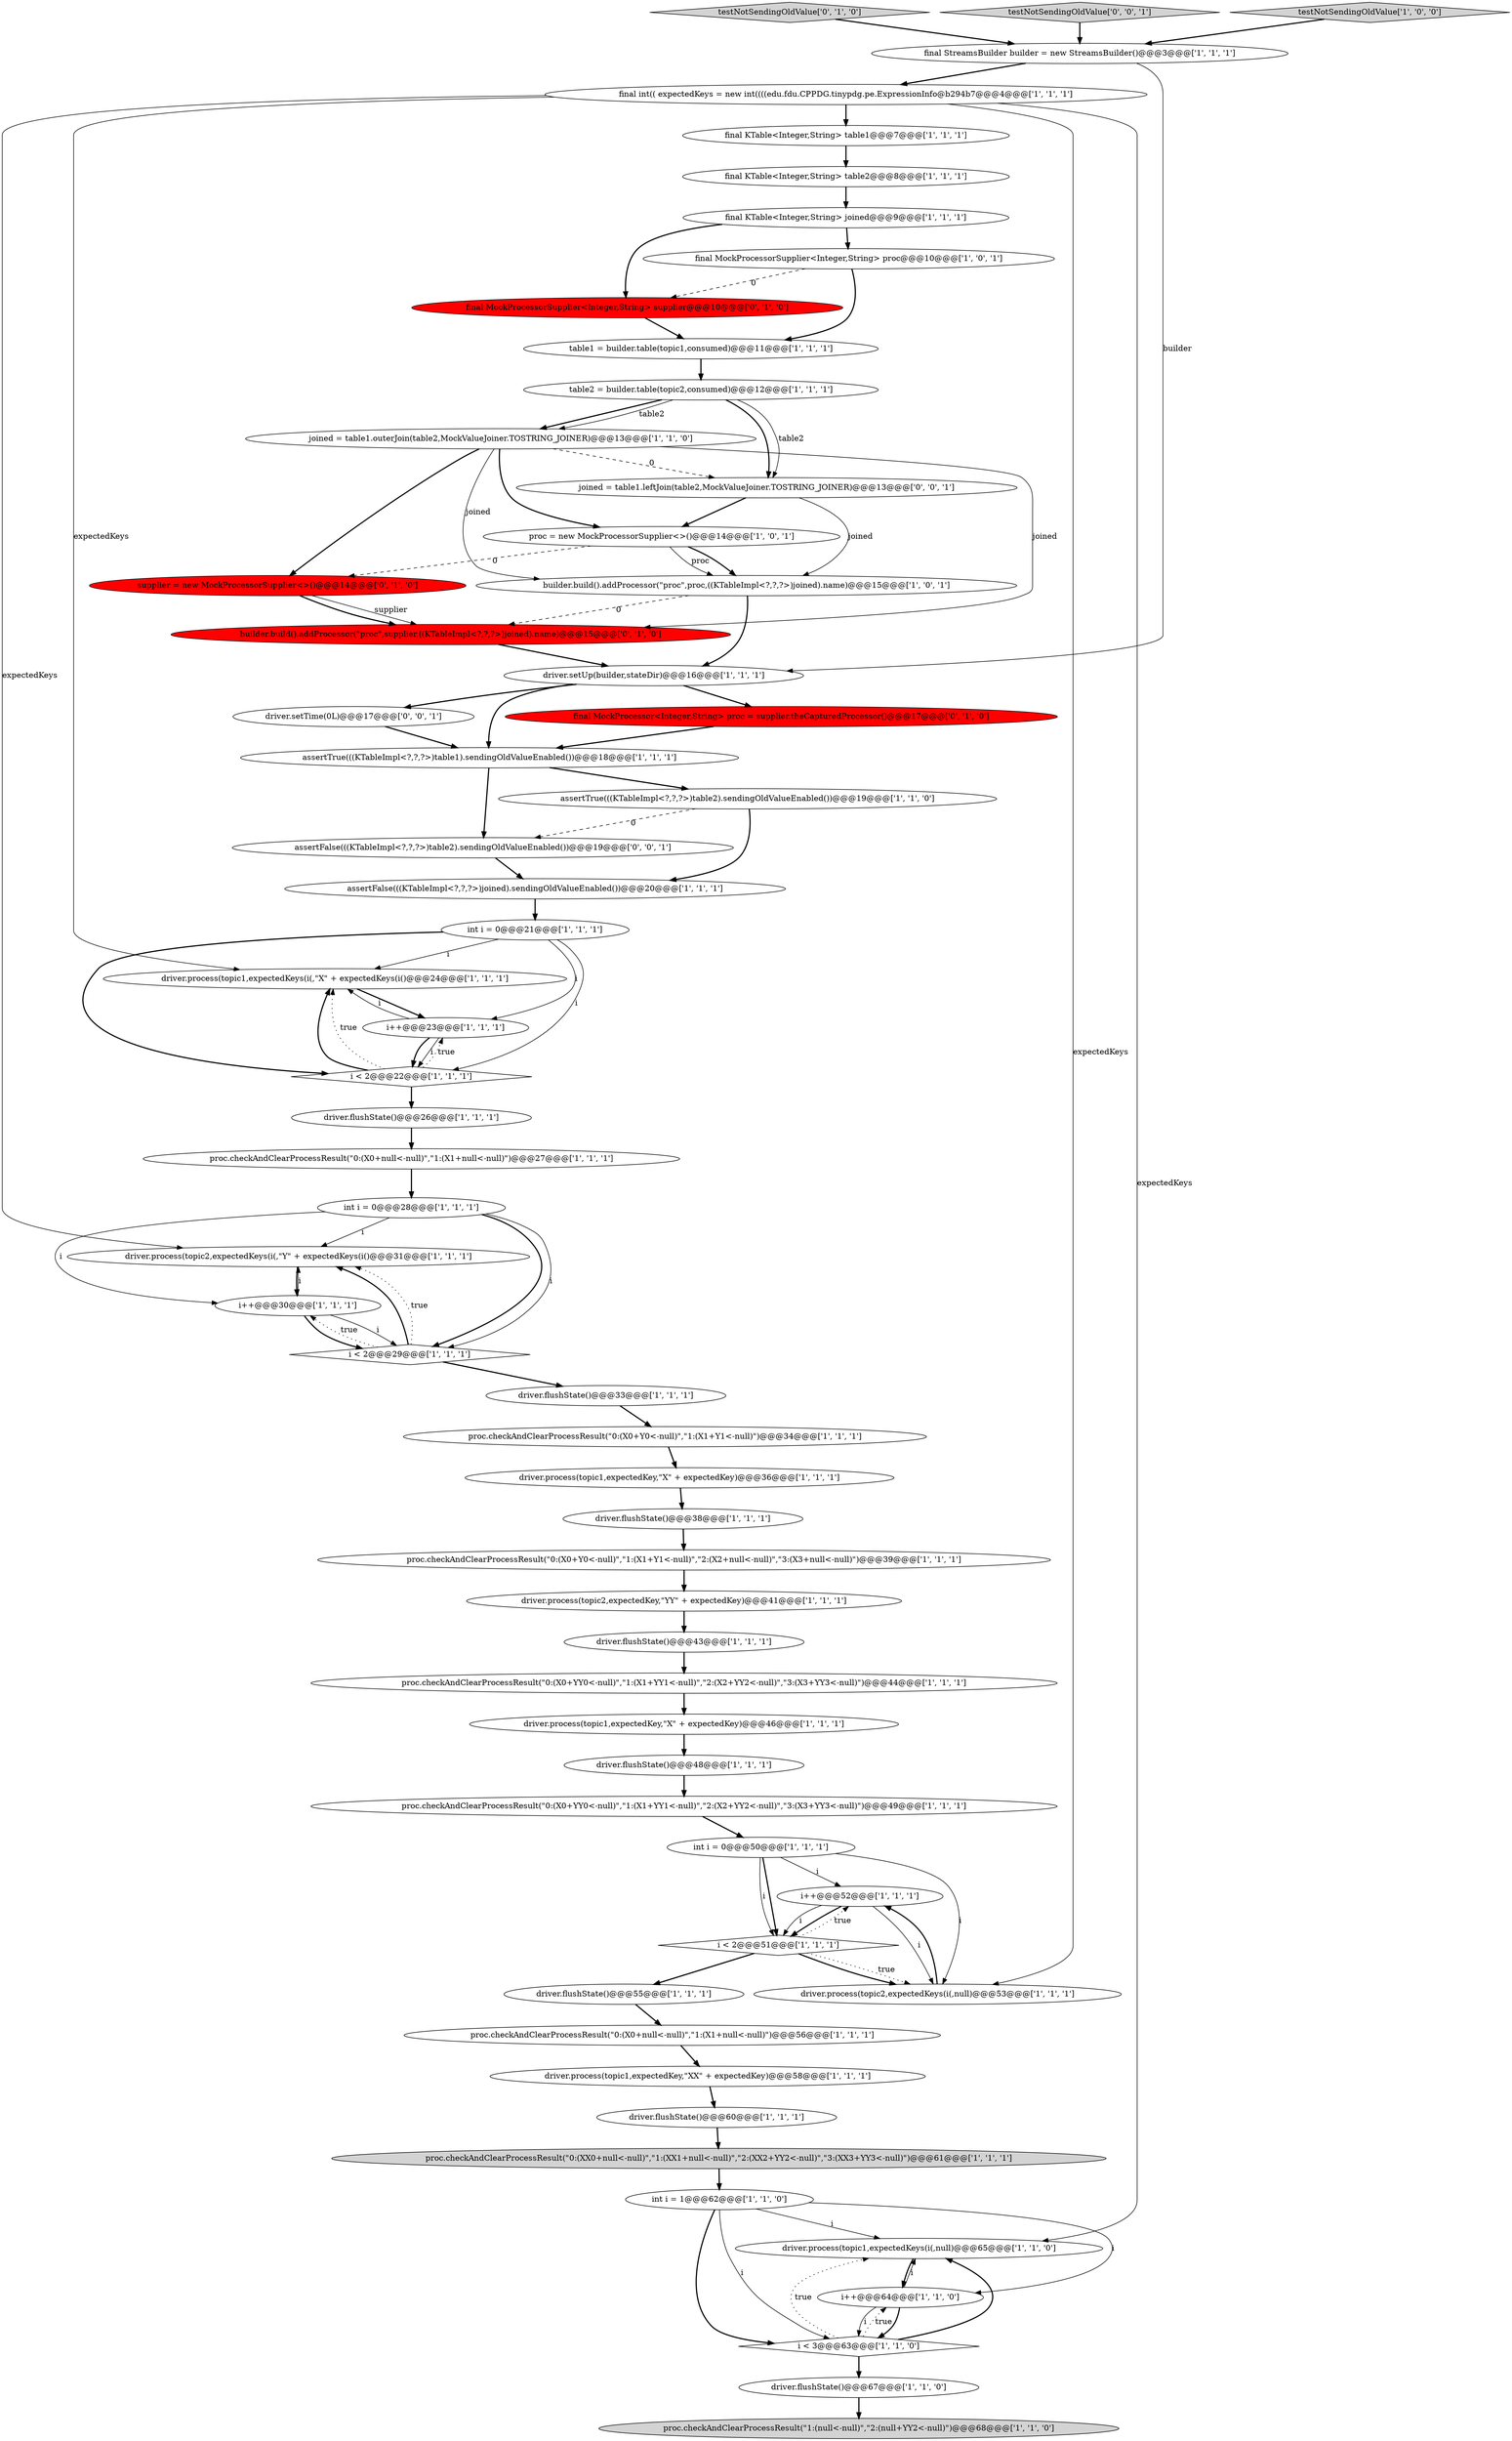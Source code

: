 digraph {
12 [style = filled, label = "driver.flushState()@@@26@@@['1', '1', '1']", fillcolor = white, shape = ellipse image = "AAA0AAABBB1BBB"];
22 [style = filled, label = "driver.process(topic1,expectedKeys(i(,null)@@@65@@@['1', '1', '0']", fillcolor = white, shape = ellipse image = "AAA0AAABBB1BBB"];
20 [style = filled, label = "proc.checkAndClearProcessResult(\"0:(XX0+null<-null)\",\"1:(XX1+null<-null)\",\"2:(XX2+YY2<-null)\",\"3:(XX3+YY3<-null)\")@@@61@@@['1', '1', '1']", fillcolor = lightgray, shape = ellipse image = "AAA0AAABBB1BBB"];
9 [style = filled, label = "table2 = builder.table(topic2,consumed)@@@12@@@['1', '1', '1']", fillcolor = white, shape = ellipse image = "AAA0AAABBB1BBB"];
29 [style = filled, label = "driver.flushState()@@@43@@@['1', '1', '1']", fillcolor = white, shape = ellipse image = "AAA0AAABBB1BBB"];
5 [style = filled, label = "assertTrue(((KTableImpl<?,?,?>)table1).sendingOldValueEnabled())@@@18@@@['1', '1', '1']", fillcolor = white, shape = ellipse image = "AAA0AAABBB1BBB"];
27 [style = filled, label = "joined = table1.outerJoin(table2,MockValueJoiner.TOSTRING_JOINER)@@@13@@@['1', '1', '0']", fillcolor = white, shape = ellipse image = "AAA0AAABBB1BBB"];
44 [style = filled, label = "i++@@@23@@@['1', '1', '1']", fillcolor = white, shape = ellipse image = "AAA0AAABBB1BBB"];
33 [style = filled, label = "final StreamsBuilder builder = new StreamsBuilder()@@@3@@@['1', '1', '1']", fillcolor = white, shape = ellipse image = "AAA0AAABBB1BBB"];
54 [style = filled, label = "testNotSendingOldValue['0', '1', '0']", fillcolor = lightgray, shape = diamond image = "AAA0AAABBB2BBB"];
3 [style = filled, label = "final KTable<Integer,String> joined@@@9@@@['1', '1', '1']", fillcolor = white, shape = ellipse image = "AAA0AAABBB1BBB"];
56 [style = filled, label = "builder.build().addProcessor(\"proc\",supplier,((KTableImpl<?,?,?>)joined).name)@@@15@@@['0', '1', '0']", fillcolor = red, shape = ellipse image = "AAA1AAABBB2BBB"];
1 [style = filled, label = "i++@@@52@@@['1', '1', '1']", fillcolor = white, shape = ellipse image = "AAA0AAABBB1BBB"];
16 [style = filled, label = "driver.flushState()@@@60@@@['1', '1', '1']", fillcolor = white, shape = ellipse image = "AAA0AAABBB1BBB"];
32 [style = filled, label = "i < 2@@@51@@@['1', '1', '1']", fillcolor = white, shape = diamond image = "AAA0AAABBB1BBB"];
49 [style = filled, label = "i < 2@@@22@@@['1', '1', '1']", fillcolor = white, shape = diamond image = "AAA0AAABBB1BBB"];
23 [style = filled, label = "driver.process(topic1,expectedKeys(i(,\"X\" + expectedKeys(i()@@@24@@@['1', '1', '1']", fillcolor = white, shape = ellipse image = "AAA0AAABBB1BBB"];
30 [style = filled, label = "driver.setUp(builder,stateDir)@@@16@@@['1', '1', '1']", fillcolor = white, shape = ellipse image = "AAA0AAABBB1BBB"];
24 [style = filled, label = "proc.checkAndClearProcessResult(\"0:(X0+YY0<-null)\",\"1:(X1+YY1<-null)\",\"2:(X2+YY2<-null)\",\"3:(X3+YY3<-null)\")@@@44@@@['1', '1', '1']", fillcolor = white, shape = ellipse image = "AAA0AAABBB1BBB"];
35 [style = filled, label = "final KTable<Integer,String> table1@@@7@@@['1', '1', '1']", fillcolor = white, shape = ellipse image = "AAA0AAABBB1BBB"];
48 [style = filled, label = "driver.process(topic2,expectedKeys(i(,\"Y\" + expectedKeys(i()@@@31@@@['1', '1', '1']", fillcolor = white, shape = ellipse image = "AAA0AAABBB1BBB"];
51 [style = filled, label = "int i = 0@@@50@@@['1', '1', '1']", fillcolor = white, shape = ellipse image = "AAA0AAABBB1BBB"];
13 [style = filled, label = "driver.flushState()@@@67@@@['1', '1', '0']", fillcolor = white, shape = ellipse image = "AAA0AAABBB1BBB"];
43 [style = filled, label = "i++@@@64@@@['1', '1', '0']", fillcolor = white, shape = ellipse image = "AAA0AAABBB1BBB"];
58 [style = filled, label = "assertFalse(((KTableImpl<?,?,?>)table2).sendingOldValueEnabled())@@@19@@@['0', '0', '1']", fillcolor = white, shape = ellipse image = "AAA0AAABBB3BBB"];
50 [style = filled, label = "driver.process(topic2,expectedKey,\"YY\" + expectedKey)@@@41@@@['1', '1', '1']", fillcolor = white, shape = ellipse image = "AAA0AAABBB1BBB"];
2 [style = filled, label = "assertTrue(((KTableImpl<?,?,?>)table2).sendingOldValueEnabled())@@@19@@@['1', '1', '0']", fillcolor = white, shape = ellipse image = "AAA0AAABBB1BBB"];
36 [style = filled, label = "driver.flushState()@@@33@@@['1', '1', '1']", fillcolor = white, shape = ellipse image = "AAA0AAABBB1BBB"];
7 [style = filled, label = "table1 = builder.table(topic1,consumed)@@@11@@@['1', '1', '1']", fillcolor = white, shape = ellipse image = "AAA0AAABBB1BBB"];
15 [style = filled, label = "driver.process(topic1,expectedKey,\"X\" + expectedKey)@@@36@@@['1', '1', '1']", fillcolor = white, shape = ellipse image = "AAA0AAABBB1BBB"];
26 [style = filled, label = "driver.flushState()@@@48@@@['1', '1', '1']", fillcolor = white, shape = ellipse image = "AAA0AAABBB1BBB"];
39 [style = filled, label = "proc.checkAndClearProcessResult(\"0:(X0+Y0<-null)\",\"1:(X1+Y1<-null)\",\"2:(X2+null<-null)\",\"3:(X3+null<-null)\")@@@39@@@['1', '1', '1']", fillcolor = white, shape = ellipse image = "AAA0AAABBB1BBB"];
46 [style = filled, label = "final KTable<Integer,String> table2@@@8@@@['1', '1', '1']", fillcolor = white, shape = ellipse image = "AAA0AAABBB1BBB"];
53 [style = filled, label = "final MockProcessor<Integer,String> proc = supplier.theCapturedProcessor()@@@17@@@['0', '1', '0']", fillcolor = red, shape = ellipse image = "AAA1AAABBB2BBB"];
57 [style = filled, label = "testNotSendingOldValue['0', '0', '1']", fillcolor = lightgray, shape = diamond image = "AAA0AAABBB3BBB"];
11 [style = filled, label = "driver.process(topic1,expectedKey,\"X\" + expectedKey)@@@46@@@['1', '1', '1']", fillcolor = white, shape = ellipse image = "AAA0AAABBB1BBB"];
60 [style = filled, label = "joined = table1.leftJoin(table2,MockValueJoiner.TOSTRING_JOINER)@@@13@@@['0', '0', '1']", fillcolor = white, shape = ellipse image = "AAA0AAABBB3BBB"];
8 [style = filled, label = "assertFalse(((KTableImpl<?,?,?>)joined).sendingOldValueEnabled())@@@20@@@['1', '1', '1']", fillcolor = white, shape = ellipse image = "AAA0AAABBB1BBB"];
14 [style = filled, label = "proc.checkAndClearProcessResult(\"1:(null<-null)\",\"2:(null+YY2<-null)\")@@@68@@@['1', '1', '0']", fillcolor = lightgray, shape = ellipse image = "AAA0AAABBB1BBB"];
6 [style = filled, label = "proc.checkAndClearProcessResult(\"0:(X0+YY0<-null)\",\"1:(X1+YY1<-null)\",\"2:(X2+YY2<-null)\",\"3:(X3+YY3<-null)\")@@@49@@@['1', '1', '1']", fillcolor = white, shape = ellipse image = "AAA0AAABBB1BBB"];
55 [style = filled, label = "supplier = new MockProcessorSupplier<>()@@@14@@@['0', '1', '0']", fillcolor = red, shape = ellipse image = "AAA1AAABBB2BBB"];
45 [style = filled, label = "int i = 1@@@62@@@['1', '1', '0']", fillcolor = white, shape = ellipse image = "AAA0AAABBB1BBB"];
21 [style = filled, label = "int i = 0@@@28@@@['1', '1', '1']", fillcolor = white, shape = ellipse image = "AAA0AAABBB1BBB"];
40 [style = filled, label = "final int(( expectedKeys = new int((((edu.fdu.CPPDG.tinypdg.pe.ExpressionInfo@b294b7@@@4@@@['1', '1', '1']", fillcolor = white, shape = ellipse image = "AAA0AAABBB1BBB"];
52 [style = filled, label = "final MockProcessorSupplier<Integer,String> supplier@@@10@@@['0', '1', '0']", fillcolor = red, shape = ellipse image = "AAA1AAABBB2BBB"];
17 [style = filled, label = "driver.flushState()@@@55@@@['1', '1', '1']", fillcolor = white, shape = ellipse image = "AAA0AAABBB1BBB"];
19 [style = filled, label = "int i = 0@@@21@@@['1', '1', '1']", fillcolor = white, shape = ellipse image = "AAA0AAABBB1BBB"];
34 [style = filled, label = "driver.flushState()@@@38@@@['1', '1', '1']", fillcolor = white, shape = ellipse image = "AAA0AAABBB1BBB"];
25 [style = filled, label = "proc.checkAndClearProcessResult(\"0:(X0+null<-null)\",\"1:(X1+null<-null)\")@@@56@@@['1', '1', '1']", fillcolor = white, shape = ellipse image = "AAA0AAABBB1BBB"];
0 [style = filled, label = "i++@@@30@@@['1', '1', '1']", fillcolor = white, shape = ellipse image = "AAA0AAABBB1BBB"];
10 [style = filled, label = "proc.checkAndClearProcessResult(\"0:(X0+Y0<-null)\",\"1:(X1+Y1<-null)\")@@@34@@@['1', '1', '1']", fillcolor = white, shape = ellipse image = "AAA0AAABBB1BBB"];
41 [style = filled, label = "i < 3@@@63@@@['1', '1', '0']", fillcolor = white, shape = diamond image = "AAA0AAABBB1BBB"];
37 [style = filled, label = "driver.process(topic2,expectedKeys(i(,null)@@@53@@@['1', '1', '1']", fillcolor = white, shape = ellipse image = "AAA0AAABBB1BBB"];
31 [style = filled, label = "proc.checkAndClearProcessResult(\"0:(X0+null<-null)\",\"1:(X1+null<-null)\")@@@27@@@['1', '1', '1']", fillcolor = white, shape = ellipse image = "AAA0AAABBB1BBB"];
28 [style = filled, label = "final MockProcessorSupplier<Integer,String> proc@@@10@@@['1', '0', '1']", fillcolor = white, shape = ellipse image = "AAA0AAABBB1BBB"];
38 [style = filled, label = "driver.process(topic1,expectedKey,\"XX\" + expectedKey)@@@58@@@['1', '1', '1']", fillcolor = white, shape = ellipse image = "AAA0AAABBB1BBB"];
59 [style = filled, label = "driver.setTime(0L)@@@17@@@['0', '0', '1']", fillcolor = white, shape = ellipse image = "AAA0AAABBB3BBB"];
18 [style = filled, label = "i < 2@@@29@@@['1', '1', '1']", fillcolor = white, shape = diamond image = "AAA0AAABBB1BBB"];
4 [style = filled, label = "testNotSendingOldValue['1', '0', '0']", fillcolor = lightgray, shape = diamond image = "AAA0AAABBB1BBB"];
47 [style = filled, label = "builder.build().addProcessor(\"proc\",proc,((KTableImpl<?,?,?>)joined).name)@@@15@@@['1', '0', '1']", fillcolor = white, shape = ellipse image = "AAA0AAABBB1BBB"];
42 [style = filled, label = "proc = new MockProcessorSupplier<>()@@@14@@@['1', '0', '1']", fillcolor = white, shape = ellipse image = "AAA0AAABBB1BBB"];
21->48 [style = solid, label="i"];
17->25 [style = bold, label=""];
1->37 [style = solid, label="i"];
56->30 [style = bold, label=""];
32->37 [style = bold, label=""];
0->18 [style = solid, label="i"];
57->33 [style = bold, label=""];
55->56 [style = solid, label="supplier"];
31->21 [style = bold, label=""];
45->43 [style = solid, label="i"];
9->60 [style = bold, label=""];
1->32 [style = solid, label="i"];
51->32 [style = bold, label=""];
21->18 [style = bold, label=""];
7->9 [style = bold, label=""];
24->11 [style = bold, label=""];
41->43 [style = dotted, label="true"];
54->33 [style = bold, label=""];
32->37 [style = dotted, label="true"];
41->22 [style = bold, label=""];
13->14 [style = bold, label=""];
41->13 [style = bold, label=""];
27->56 [style = solid, label="joined"];
20->45 [style = bold, label=""];
28->52 [style = dashed, label="0"];
39->50 [style = bold, label=""];
23->44 [style = bold, label=""];
45->41 [style = bold, label=""];
50->29 [style = bold, label=""];
47->56 [style = dashed, label="0"];
49->12 [style = bold, label=""];
15->34 [style = bold, label=""];
37->1 [style = bold, label=""];
22->43 [style = bold, label=""];
33->30 [style = solid, label="builder"];
44->49 [style = bold, label=""];
26->6 [style = bold, label=""];
19->49 [style = solid, label="i"];
42->55 [style = dashed, label="0"];
51->1 [style = solid, label="i"];
44->49 [style = solid, label="i"];
43->22 [style = solid, label="i"];
49->44 [style = dotted, label="true"];
45->22 [style = solid, label="i"];
1->32 [style = bold, label=""];
18->0 [style = dotted, label="true"];
52->7 [style = bold, label=""];
60->47 [style = solid, label="joined"];
16->20 [style = bold, label=""];
32->17 [style = bold, label=""];
12->31 [style = bold, label=""];
11->26 [style = bold, label=""];
25->38 [style = bold, label=""];
42->47 [style = solid, label="proc"];
40->35 [style = bold, label=""];
2->58 [style = dashed, label="0"];
9->60 [style = solid, label="table2"];
58->8 [style = bold, label=""];
6->51 [style = bold, label=""];
38->16 [style = bold, label=""];
42->47 [style = bold, label=""];
49->23 [style = bold, label=""];
27->47 [style = solid, label="joined"];
30->53 [style = bold, label=""];
4->33 [style = bold, label=""];
59->5 [style = bold, label=""];
49->23 [style = dotted, label="true"];
40->22 [style = solid, label="expectedKeys"];
9->27 [style = bold, label=""];
3->28 [style = bold, label=""];
18->48 [style = bold, label=""];
9->27 [style = solid, label="table2"];
27->55 [style = bold, label=""];
30->5 [style = bold, label=""];
21->18 [style = solid, label="i"];
34->39 [style = bold, label=""];
43->41 [style = bold, label=""];
0->18 [style = bold, label=""];
30->59 [style = bold, label=""];
5->58 [style = bold, label=""];
60->42 [style = bold, label=""];
32->1 [style = dotted, label="true"];
46->3 [style = bold, label=""];
40->48 [style = solid, label="expectedKeys"];
19->23 [style = solid, label="i"];
36->10 [style = bold, label=""];
27->60 [style = dashed, label="0"];
41->22 [style = dotted, label="true"];
40->37 [style = solid, label="expectedKeys"];
10->15 [style = bold, label=""];
3->52 [style = bold, label=""];
53->5 [style = bold, label=""];
8->19 [style = bold, label=""];
28->7 [style = bold, label=""];
18->48 [style = dotted, label="true"];
18->36 [style = bold, label=""];
43->41 [style = solid, label="i"];
48->0 [style = bold, label=""];
55->56 [style = bold, label=""];
40->23 [style = solid, label="expectedKeys"];
47->30 [style = bold, label=""];
27->42 [style = bold, label=""];
0->48 [style = solid, label="i"];
5->2 [style = bold, label=""];
33->40 [style = bold, label=""];
45->41 [style = solid, label="i"];
19->49 [style = bold, label=""];
51->37 [style = solid, label="i"];
19->44 [style = solid, label="i"];
29->24 [style = bold, label=""];
21->0 [style = solid, label="i"];
44->23 [style = solid, label="i"];
51->32 [style = solid, label="i"];
2->8 [style = bold, label=""];
35->46 [style = bold, label=""];
}
